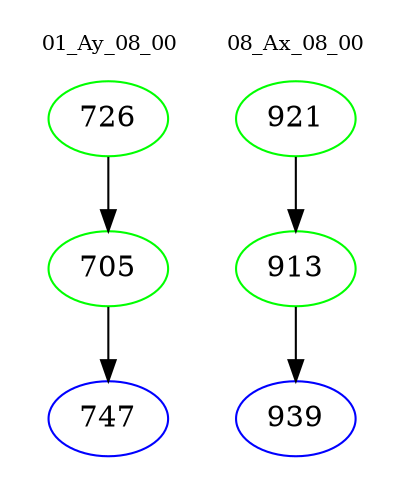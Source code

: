 digraph{
subgraph cluster_0 {
color = white
label = "01_Ay_08_00";
fontsize=10;
T0_726 [label="726", color="green"]
T0_726 -> T0_705 [color="black"]
T0_705 [label="705", color="green"]
T0_705 -> T0_747 [color="black"]
T0_747 [label="747", color="blue"]
}
subgraph cluster_1 {
color = white
label = "08_Ax_08_00";
fontsize=10;
T1_921 [label="921", color="green"]
T1_921 -> T1_913 [color="black"]
T1_913 [label="913", color="green"]
T1_913 -> T1_939 [color="black"]
T1_939 [label="939", color="blue"]
}
}
